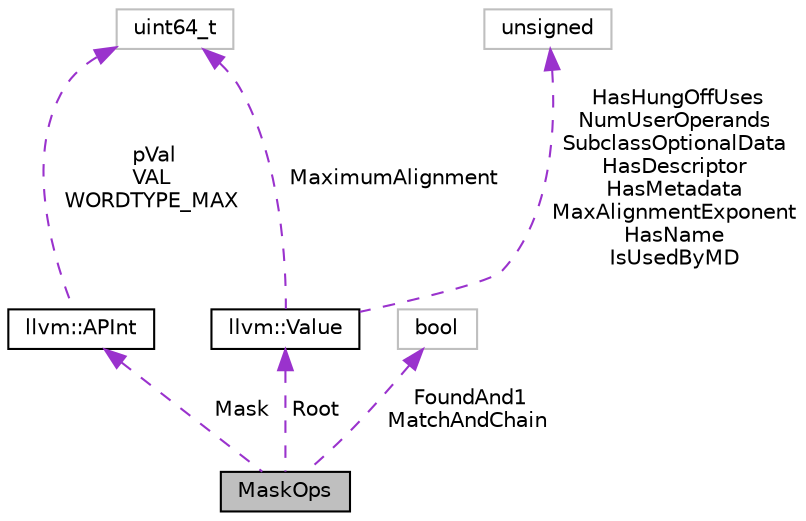 digraph "MaskOps"
{
 // LATEX_PDF_SIZE
  bgcolor="transparent";
  edge [fontname="Helvetica",fontsize="10",labelfontname="Helvetica",labelfontsize="10"];
  node [fontname="Helvetica",fontsize="10",shape=record];
  Node1 [label="MaskOps",height=0.2,width=0.4,color="black", fillcolor="grey75", style="filled", fontcolor="black",tooltip="This is used by foldAnyOrAllBitsSet() to capture a source value (Root) and the bit indexes (Mask) nee..."];
  Node2 -> Node1 [dir="back",color="darkorchid3",fontsize="10",style="dashed",label=" Mask" ,fontname="Helvetica"];
  Node2 [label="llvm::APInt",height=0.2,width=0.4,color="black",URL="$classllvm_1_1APInt.html",tooltip="Class for arbitrary precision integers."];
  Node3 -> Node2 [dir="back",color="darkorchid3",fontsize="10",style="dashed",label=" pVal\nVAL\nWORDTYPE_MAX" ,fontname="Helvetica"];
  Node3 [label="uint64_t",height=0.2,width=0.4,color="grey75",tooltip=" "];
  Node4 -> Node1 [dir="back",color="darkorchid3",fontsize="10",style="dashed",label=" Root" ,fontname="Helvetica"];
  Node4 [label="llvm::Value",height=0.2,width=0.4,color="black",URL="$classllvm_1_1Value.html",tooltip="LLVM Value Representation."];
  Node3 -> Node4 [dir="back",color="darkorchid3",fontsize="10",style="dashed",label=" MaximumAlignment" ,fontname="Helvetica"];
  Node5 -> Node4 [dir="back",color="darkorchid3",fontsize="10",style="dashed",label=" HasHungOffUses\nNumUserOperands\nSubclassOptionalData\nHasDescriptor\nHasMetadata\nMaxAlignmentExponent\nHasName\nIsUsedByMD" ,fontname="Helvetica"];
  Node5 [label="unsigned",height=0.2,width=0.4,color="grey75",tooltip=" "];
  Node6 -> Node1 [dir="back",color="darkorchid3",fontsize="10",style="dashed",label=" FoundAnd1\nMatchAndChain" ,fontname="Helvetica"];
  Node6 [label="bool",height=0.2,width=0.4,color="grey75",tooltip=" "];
}
